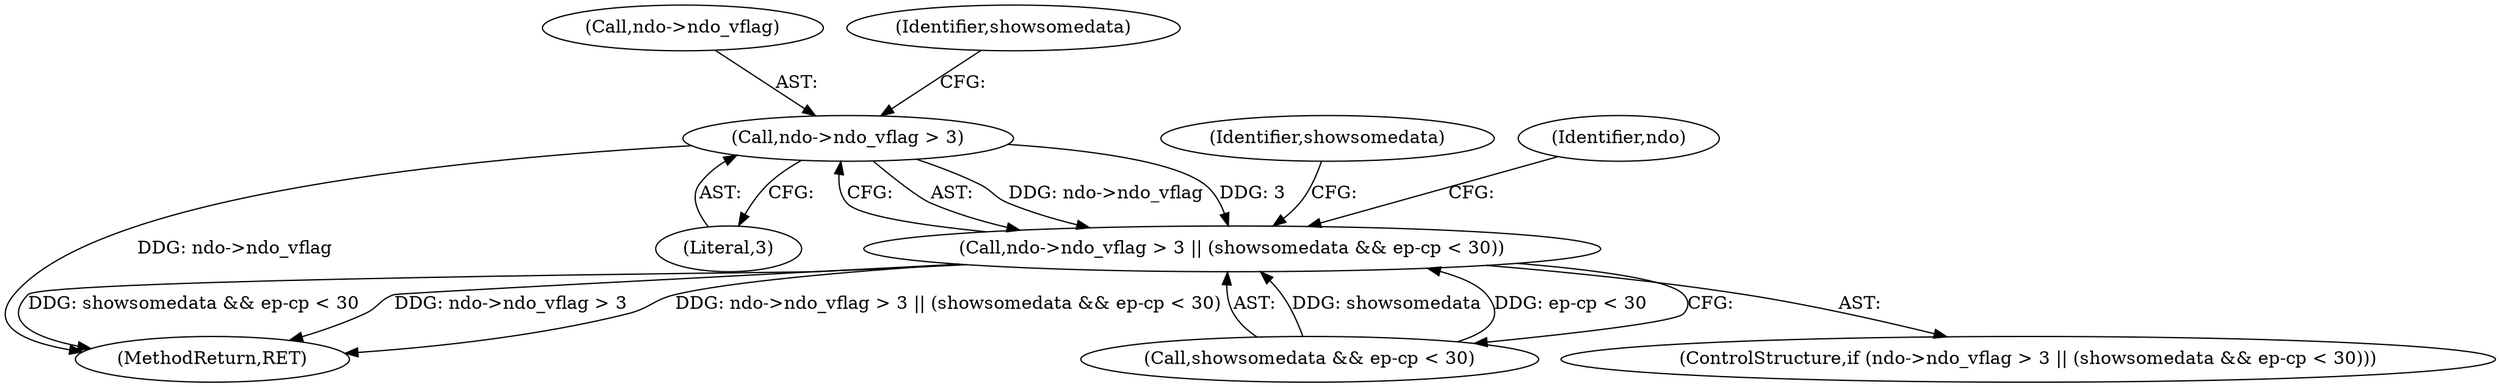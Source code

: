 digraph "0_tcpdump_c2ef693866beae071a24b45c49f9674af1df4028_2@pointer" {
"1000465" [label="(Call,ndo->ndo_vflag > 3)"];
"1000464" [label="(Call,ndo->ndo_vflag > 3 || (showsomedata && ep-cp < 30))"];
"1000463" [label="(ControlStructure,if (ndo->ndo_vflag > 3 || (showsomedata && ep-cp < 30)))"];
"1000499" [label="(Identifier,showsomedata)"];
"1000469" [label="(Literal,3)"];
"1000524" [label="(MethodReturn,RET)"];
"1000466" [label="(Call,ndo->ndo_vflag)"];
"1000464" [label="(Call,ndo->ndo_vflag > 3 || (showsomedata && ep-cp < 30))"];
"1000471" [label="(Identifier,showsomedata)"];
"1000480" [label="(Identifier,ndo)"];
"1000470" [label="(Call,showsomedata && ep-cp < 30)"];
"1000465" [label="(Call,ndo->ndo_vflag > 3)"];
"1000465" -> "1000464"  [label="AST: "];
"1000465" -> "1000469"  [label="CFG: "];
"1000466" -> "1000465"  [label="AST: "];
"1000469" -> "1000465"  [label="AST: "];
"1000471" -> "1000465"  [label="CFG: "];
"1000464" -> "1000465"  [label="CFG: "];
"1000465" -> "1000524"  [label="DDG: ndo->ndo_vflag"];
"1000465" -> "1000464"  [label="DDG: ndo->ndo_vflag"];
"1000465" -> "1000464"  [label="DDG: 3"];
"1000464" -> "1000463"  [label="AST: "];
"1000464" -> "1000470"  [label="CFG: "];
"1000470" -> "1000464"  [label="AST: "];
"1000480" -> "1000464"  [label="CFG: "];
"1000499" -> "1000464"  [label="CFG: "];
"1000464" -> "1000524"  [label="DDG: ndo->ndo_vflag > 3"];
"1000464" -> "1000524"  [label="DDG: ndo->ndo_vflag > 3 || (showsomedata && ep-cp < 30)"];
"1000464" -> "1000524"  [label="DDG: showsomedata && ep-cp < 30"];
"1000470" -> "1000464"  [label="DDG: showsomedata"];
"1000470" -> "1000464"  [label="DDG: ep-cp < 30"];
}
